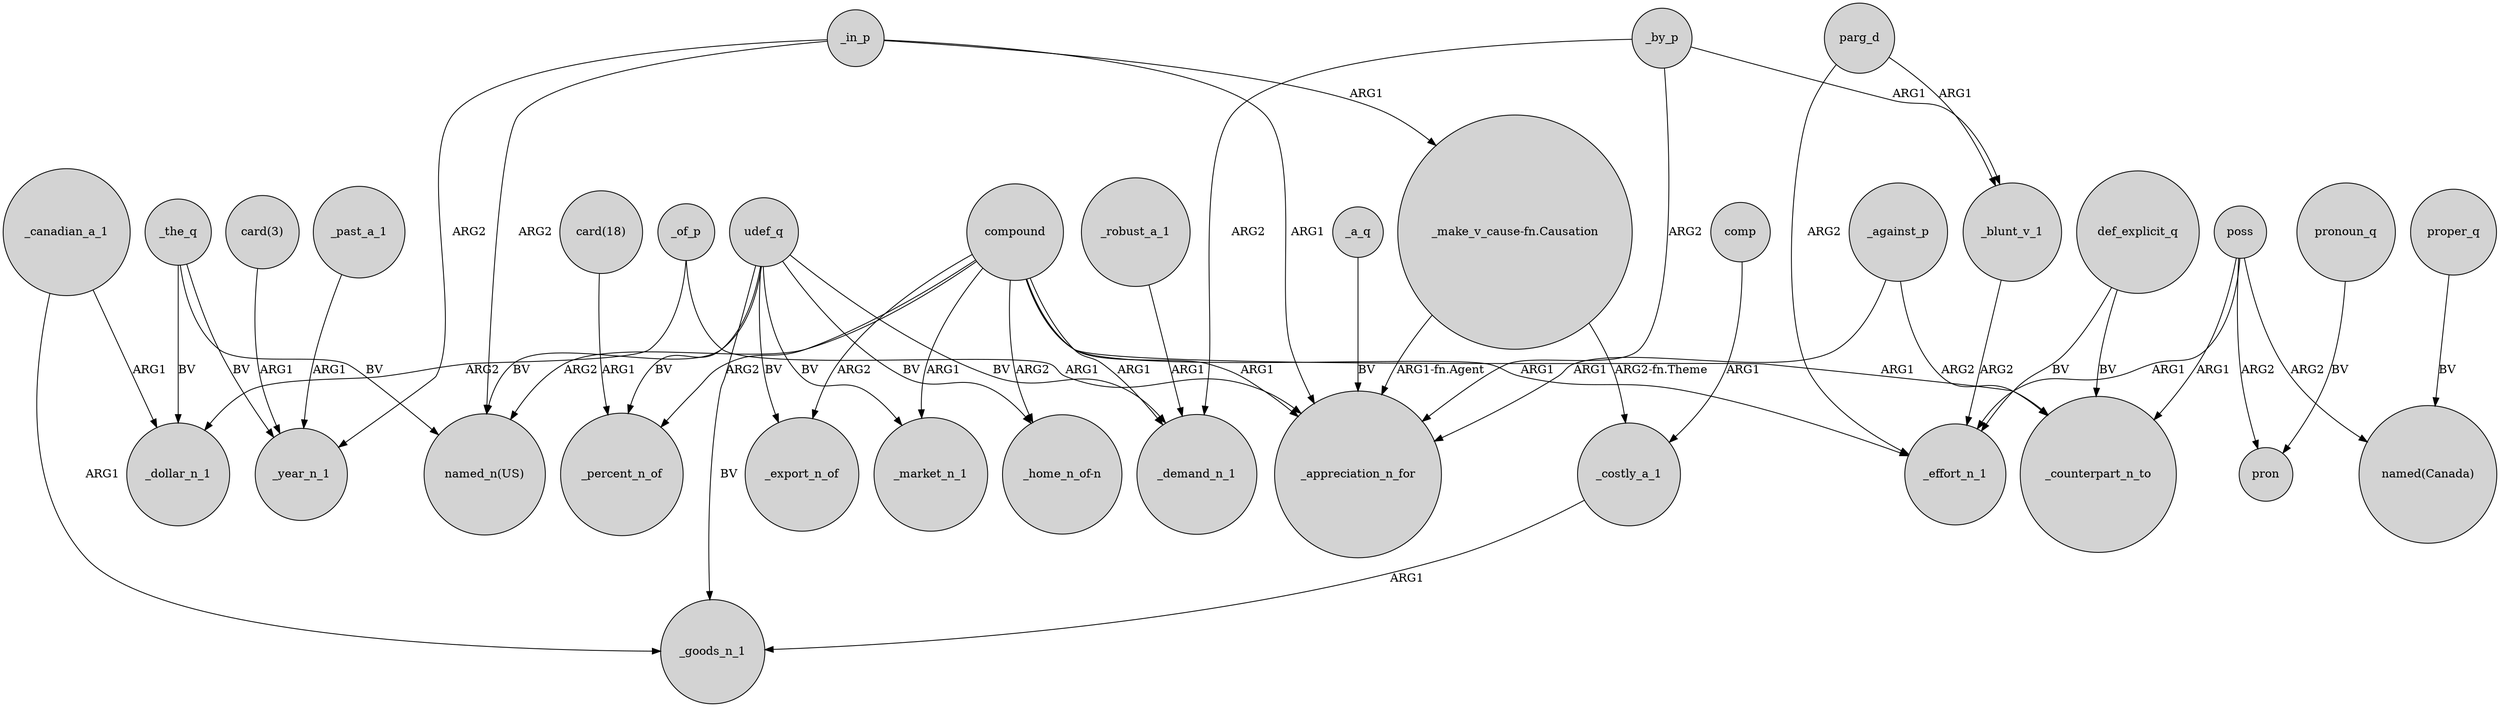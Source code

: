 digraph {
	node [shape=circle style=filled]
	_canadian_a_1 -> _dollar_n_1 [label=ARG1]
	parg_d -> _blunt_v_1 [label=ARG1]
	udef_q -> "named_n(US)" [label=BV]
	_in_p -> _year_n_1 [label=ARG2]
	"card(18)" -> _percent_n_of [label=ARG1]
	poss -> pron [label=ARG2]
	proper_q -> "named(Canada)" [label=BV]
	_blunt_v_1 -> _effort_n_1 [label=ARG2]
	_a_q -> _appreciation_n_for [label=BV]
	_costly_a_1 -> _goods_n_1 [label=ARG1]
	"_make_v_cause-fn.Causation" -> _appreciation_n_for [label="ARG1-fn.Agent"]
	parg_d -> _effort_n_1 [label=ARG2]
	compound -> _demand_n_1 [label=ARG1]
	_the_q -> _dollar_n_1 [label=BV]
	udef_q -> "_home_n_of-n" [label=BV]
	_canadian_a_1 -> _goods_n_1 [label=ARG1]
	_against_p -> _counterpart_n_to [label=ARG2]
	udef_q -> _market_n_1 [label=BV]
	_of_p -> _appreciation_n_for [label=ARG1]
	_in_p -> "named_n(US)" [label=ARG2]
	compound -> _percent_n_of [label=ARG2]
	compound -> "named_n(US)" [label=ARG2]
	_the_q -> "named_n(US)" [label=BV]
	_past_a_1 -> _year_n_1 [label=ARG1]
	_in_p -> "_make_v_cause-fn.Causation" [label=ARG1]
	pronoun_q -> pron [label=BV]
	compound -> _effort_n_1 [label=ARG1]
	compound -> _counterpart_n_to [label=ARG1]
	"_make_v_cause-fn.Causation" -> _costly_a_1 [label="ARG2-fn.Theme"]
	comp -> _costly_a_1 [label=ARG1]
	_by_p -> _demand_n_1 [label=ARG2]
	udef_q -> _goods_n_1 [label=BV]
	udef_q -> _demand_n_1 [label=BV]
	poss -> "named(Canada)" [label=ARG2]
	_by_p -> _blunt_v_1 [label=ARG1]
	"card(3)" -> _year_n_1 [label=ARG1]
	udef_q -> _export_n_of [label=BV]
	_robust_a_1 -> _demand_n_1 [label=ARG1]
	def_explicit_q -> _effort_n_1 [label=BV]
	_the_q -> _year_n_1 [label=BV]
	poss -> _effort_n_1 [label=ARG1]
	_by_p -> _appreciation_n_for [label=ARG2]
	def_explicit_q -> _counterpart_n_to [label=BV]
	_against_p -> _appreciation_n_for [label=ARG1]
	compound -> "_home_n_of-n" [label=ARG2]
	_of_p -> _dollar_n_1 [label=ARG2]
	compound -> _appreciation_n_for [label=ARG1]
	compound -> _market_n_1 [label=ARG1]
	udef_q -> _percent_n_of [label=BV]
	_in_p -> _appreciation_n_for [label=ARG1]
	poss -> _counterpart_n_to [label=ARG1]
	compound -> _export_n_of [label=ARG2]
}
